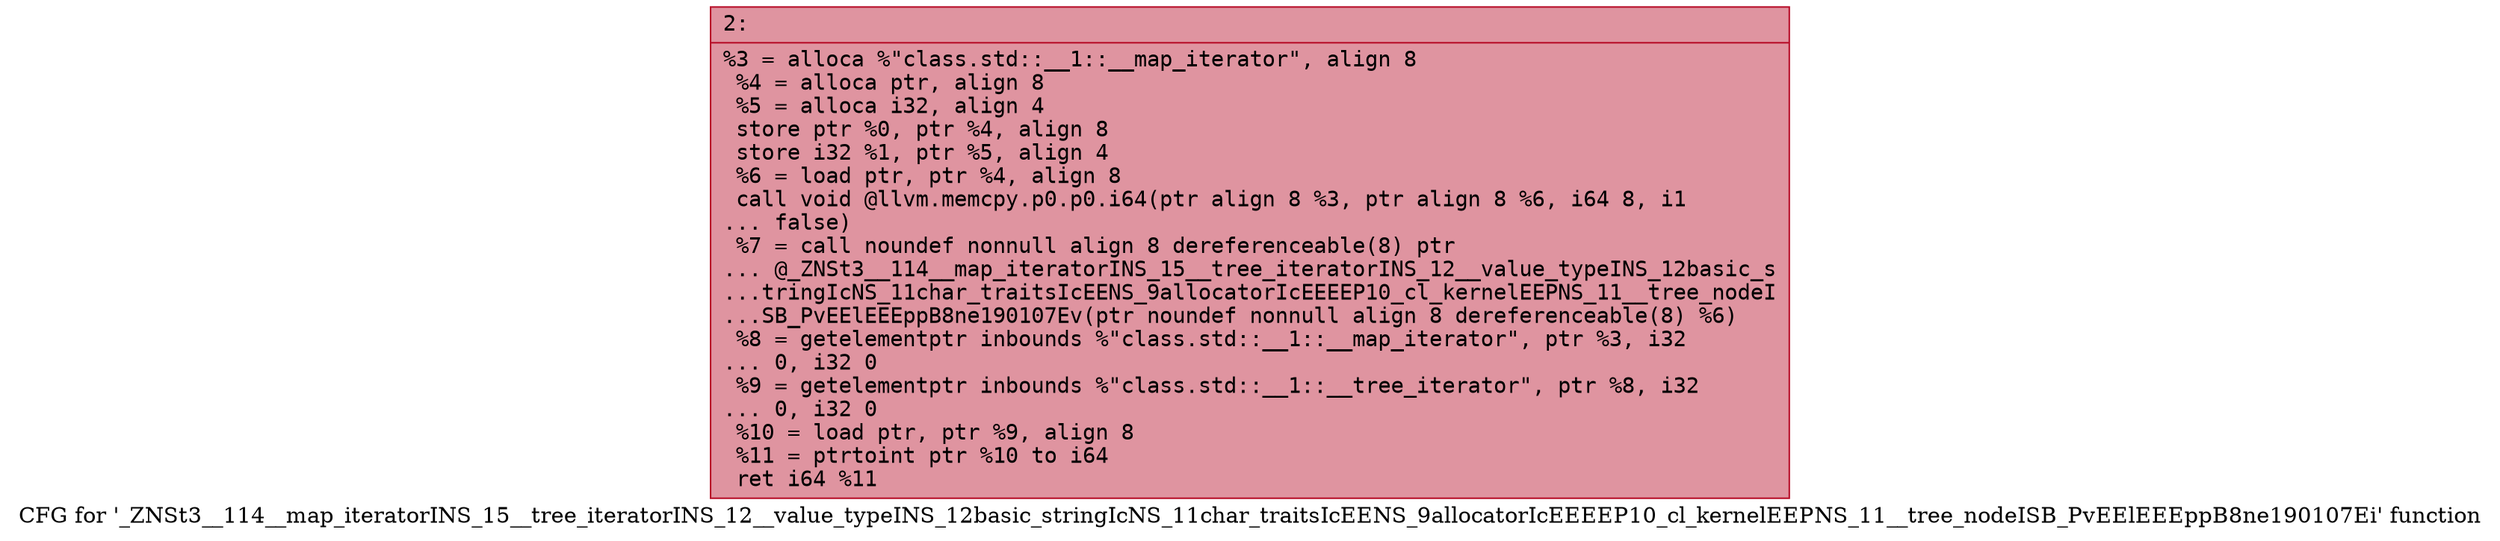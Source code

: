 digraph "CFG for '_ZNSt3__114__map_iteratorINS_15__tree_iteratorINS_12__value_typeINS_12basic_stringIcNS_11char_traitsIcEENS_9allocatorIcEEEEP10_cl_kernelEEPNS_11__tree_nodeISB_PvEElEEEppB8ne190107Ei' function" {
	label="CFG for '_ZNSt3__114__map_iteratorINS_15__tree_iteratorINS_12__value_typeINS_12basic_stringIcNS_11char_traitsIcEENS_9allocatorIcEEEEP10_cl_kernelEEPNS_11__tree_nodeISB_PvEElEEEppB8ne190107Ei' function";

	Node0x600001380a50 [shape=record,color="#b70d28ff", style=filled, fillcolor="#b70d2870" fontname="Courier",label="{2:\l|  %3 = alloca %\"class.std::__1::__map_iterator\", align 8\l  %4 = alloca ptr, align 8\l  %5 = alloca i32, align 4\l  store ptr %0, ptr %4, align 8\l  store i32 %1, ptr %5, align 4\l  %6 = load ptr, ptr %4, align 8\l  call void @llvm.memcpy.p0.p0.i64(ptr align 8 %3, ptr align 8 %6, i64 8, i1\l... false)\l  %7 = call noundef nonnull align 8 dereferenceable(8) ptr\l... @_ZNSt3__114__map_iteratorINS_15__tree_iteratorINS_12__value_typeINS_12basic_s\l...tringIcNS_11char_traitsIcEENS_9allocatorIcEEEEP10_cl_kernelEEPNS_11__tree_nodeI\l...SB_PvEElEEEppB8ne190107Ev(ptr noundef nonnull align 8 dereferenceable(8) %6)\l  %8 = getelementptr inbounds %\"class.std::__1::__map_iterator\", ptr %3, i32\l... 0, i32 0\l  %9 = getelementptr inbounds %\"class.std::__1::__tree_iterator\", ptr %8, i32\l... 0, i32 0\l  %10 = load ptr, ptr %9, align 8\l  %11 = ptrtoint ptr %10 to i64\l  ret i64 %11\l}"];
}
